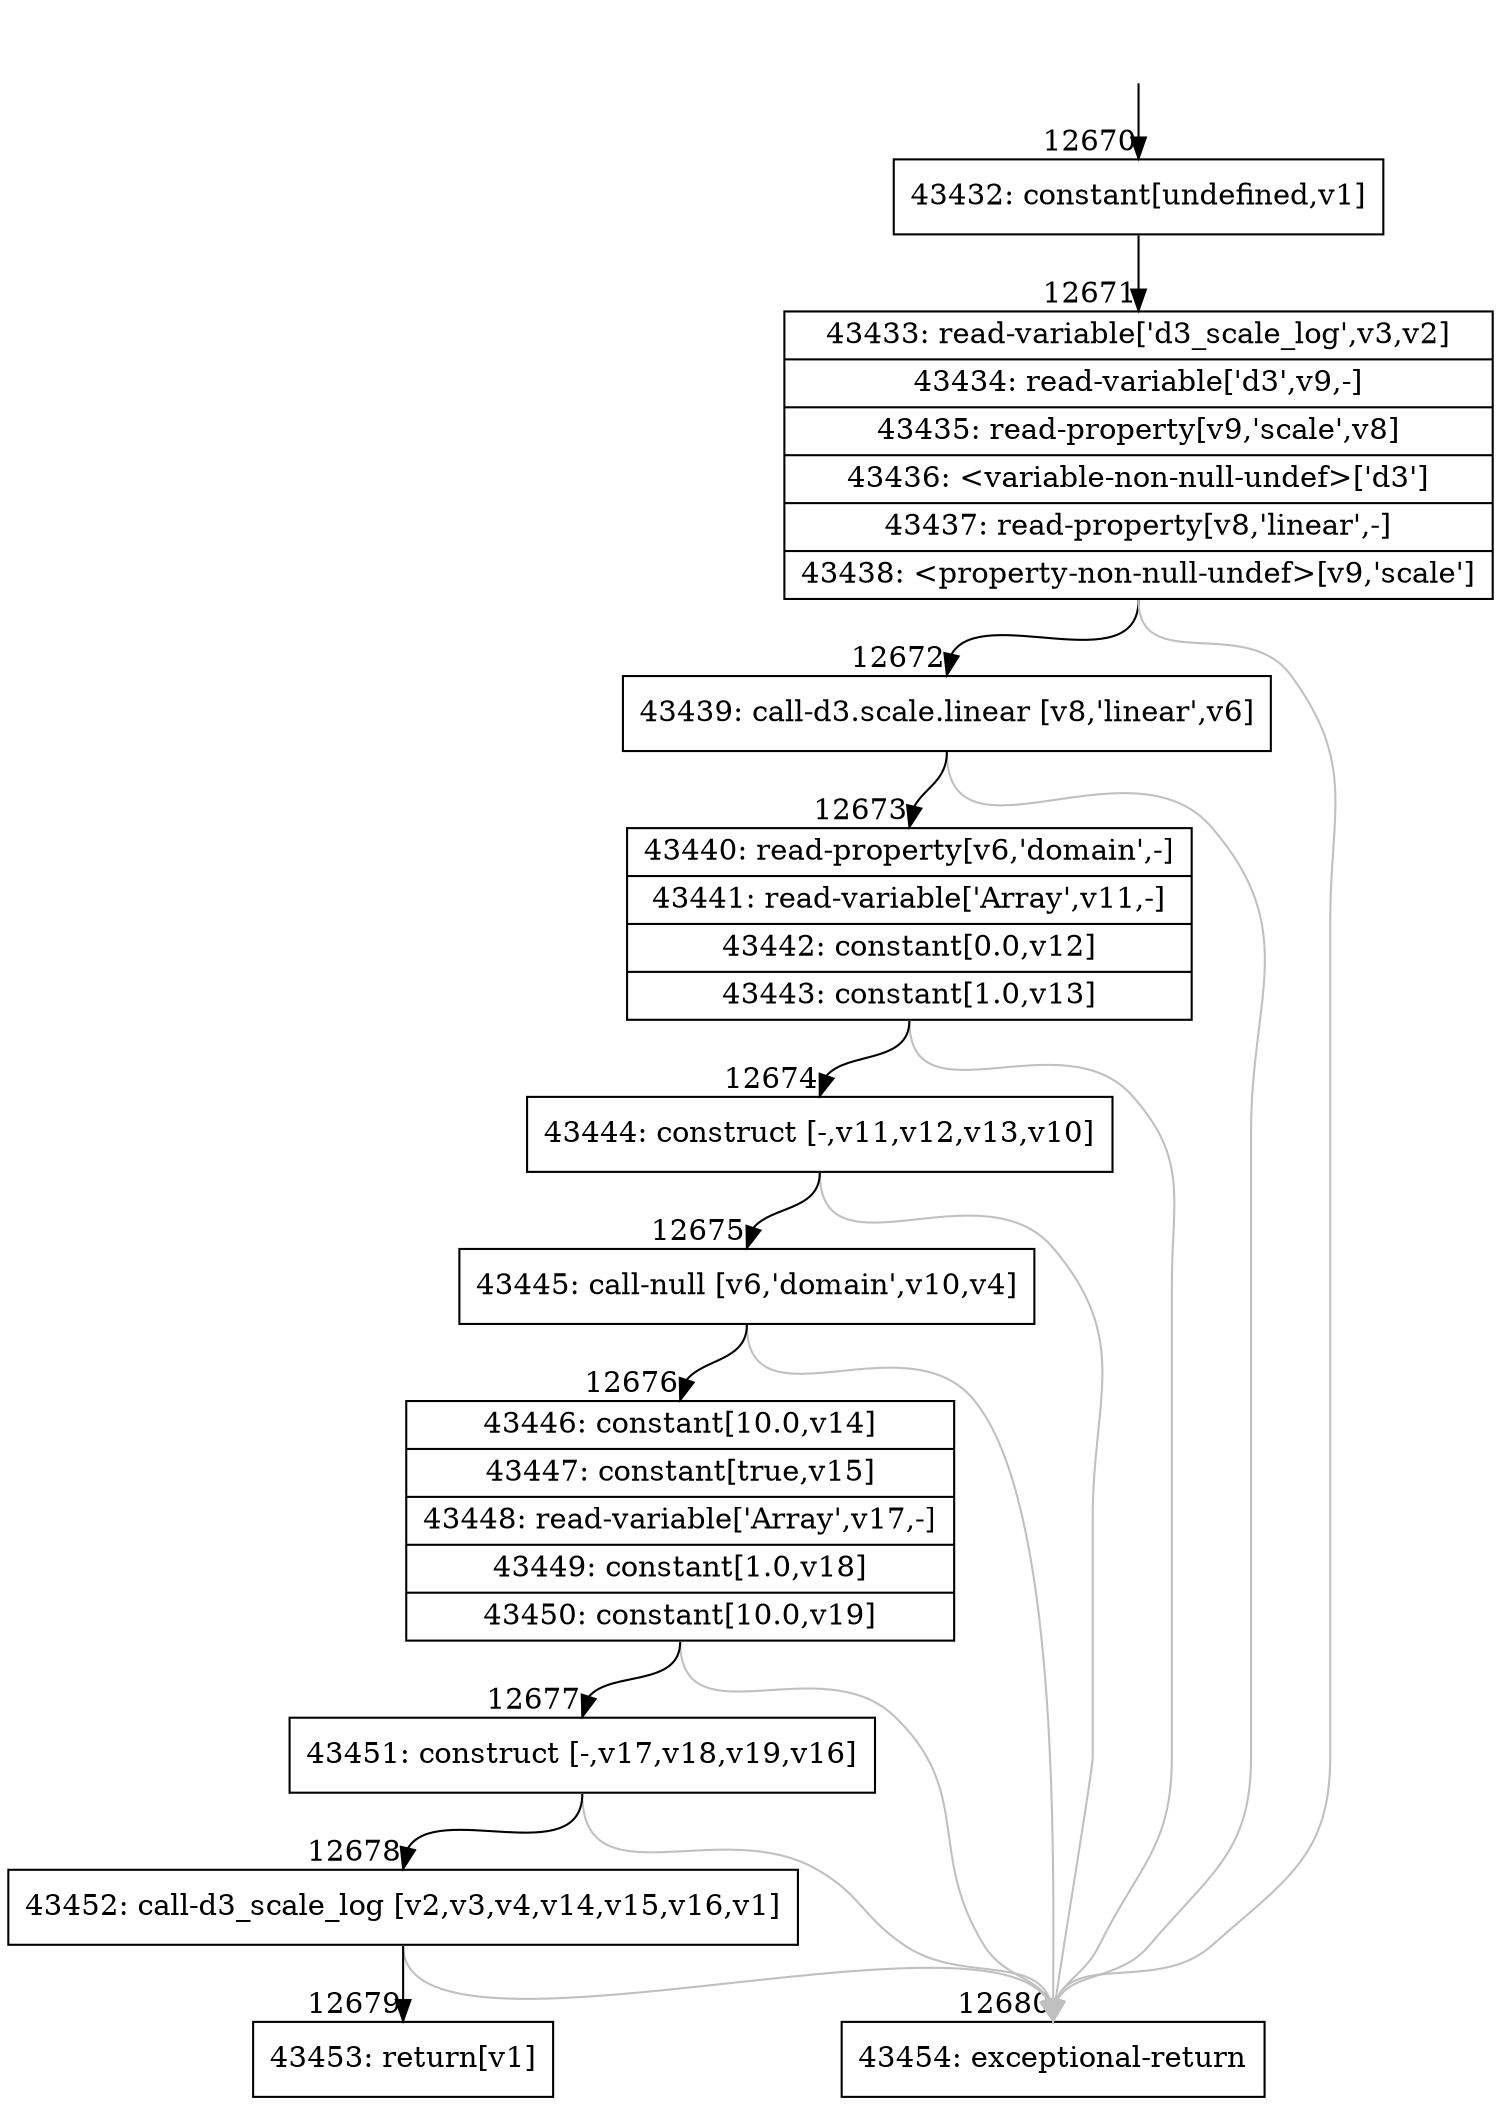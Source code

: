 digraph {
rankdir="TD"
BB_entry1172[shape=none,label=""];
BB_entry1172 -> BB12670 [tailport=s, headport=n, headlabel="    12670"]
BB12670 [shape=record label="{43432: constant[undefined,v1]}" ] 
BB12670 -> BB12671 [tailport=s, headport=n, headlabel="      12671"]
BB12671 [shape=record label="{43433: read-variable['d3_scale_log',v3,v2]|43434: read-variable['d3',v9,-]|43435: read-property[v9,'scale',v8]|43436: \<variable-non-null-undef\>['d3']|43437: read-property[v8,'linear',-]|43438: \<property-non-null-undef\>[v9,'scale']}" ] 
BB12671 -> BB12672 [tailport=s, headport=n, headlabel="      12672"]
BB12671 -> BB12680 [tailport=s, headport=n, color=gray, headlabel="      12680"]
BB12672 [shape=record label="{43439: call-d3.scale.linear [v8,'linear',v6]}" ] 
BB12672 -> BB12673 [tailport=s, headport=n, headlabel="      12673"]
BB12672 -> BB12680 [tailport=s, headport=n, color=gray]
BB12673 [shape=record label="{43440: read-property[v6,'domain',-]|43441: read-variable['Array',v11,-]|43442: constant[0.0,v12]|43443: constant[1.0,v13]}" ] 
BB12673 -> BB12674 [tailport=s, headport=n, headlabel="      12674"]
BB12673 -> BB12680 [tailport=s, headport=n, color=gray]
BB12674 [shape=record label="{43444: construct [-,v11,v12,v13,v10]}" ] 
BB12674 -> BB12675 [tailport=s, headport=n, headlabel="      12675"]
BB12674 -> BB12680 [tailport=s, headport=n, color=gray]
BB12675 [shape=record label="{43445: call-null [v6,'domain',v10,v4]}" ] 
BB12675 -> BB12676 [tailport=s, headport=n, headlabel="      12676"]
BB12675 -> BB12680 [tailport=s, headport=n, color=gray]
BB12676 [shape=record label="{43446: constant[10.0,v14]|43447: constant[true,v15]|43448: read-variable['Array',v17,-]|43449: constant[1.0,v18]|43450: constant[10.0,v19]}" ] 
BB12676 -> BB12677 [tailport=s, headport=n, headlabel="      12677"]
BB12676 -> BB12680 [tailport=s, headport=n, color=gray]
BB12677 [shape=record label="{43451: construct [-,v17,v18,v19,v16]}" ] 
BB12677 -> BB12678 [tailport=s, headport=n, headlabel="      12678"]
BB12677 -> BB12680 [tailport=s, headport=n, color=gray]
BB12678 [shape=record label="{43452: call-d3_scale_log [v2,v3,v4,v14,v15,v16,v1]}" ] 
BB12678 -> BB12679 [tailport=s, headport=n, headlabel="      12679"]
BB12678 -> BB12680 [tailport=s, headport=n, color=gray]
BB12679 [shape=record label="{43453: return[v1]}" ] 
BB12680 [shape=record label="{43454: exceptional-return}" ] 
//#$~ 7591
}

